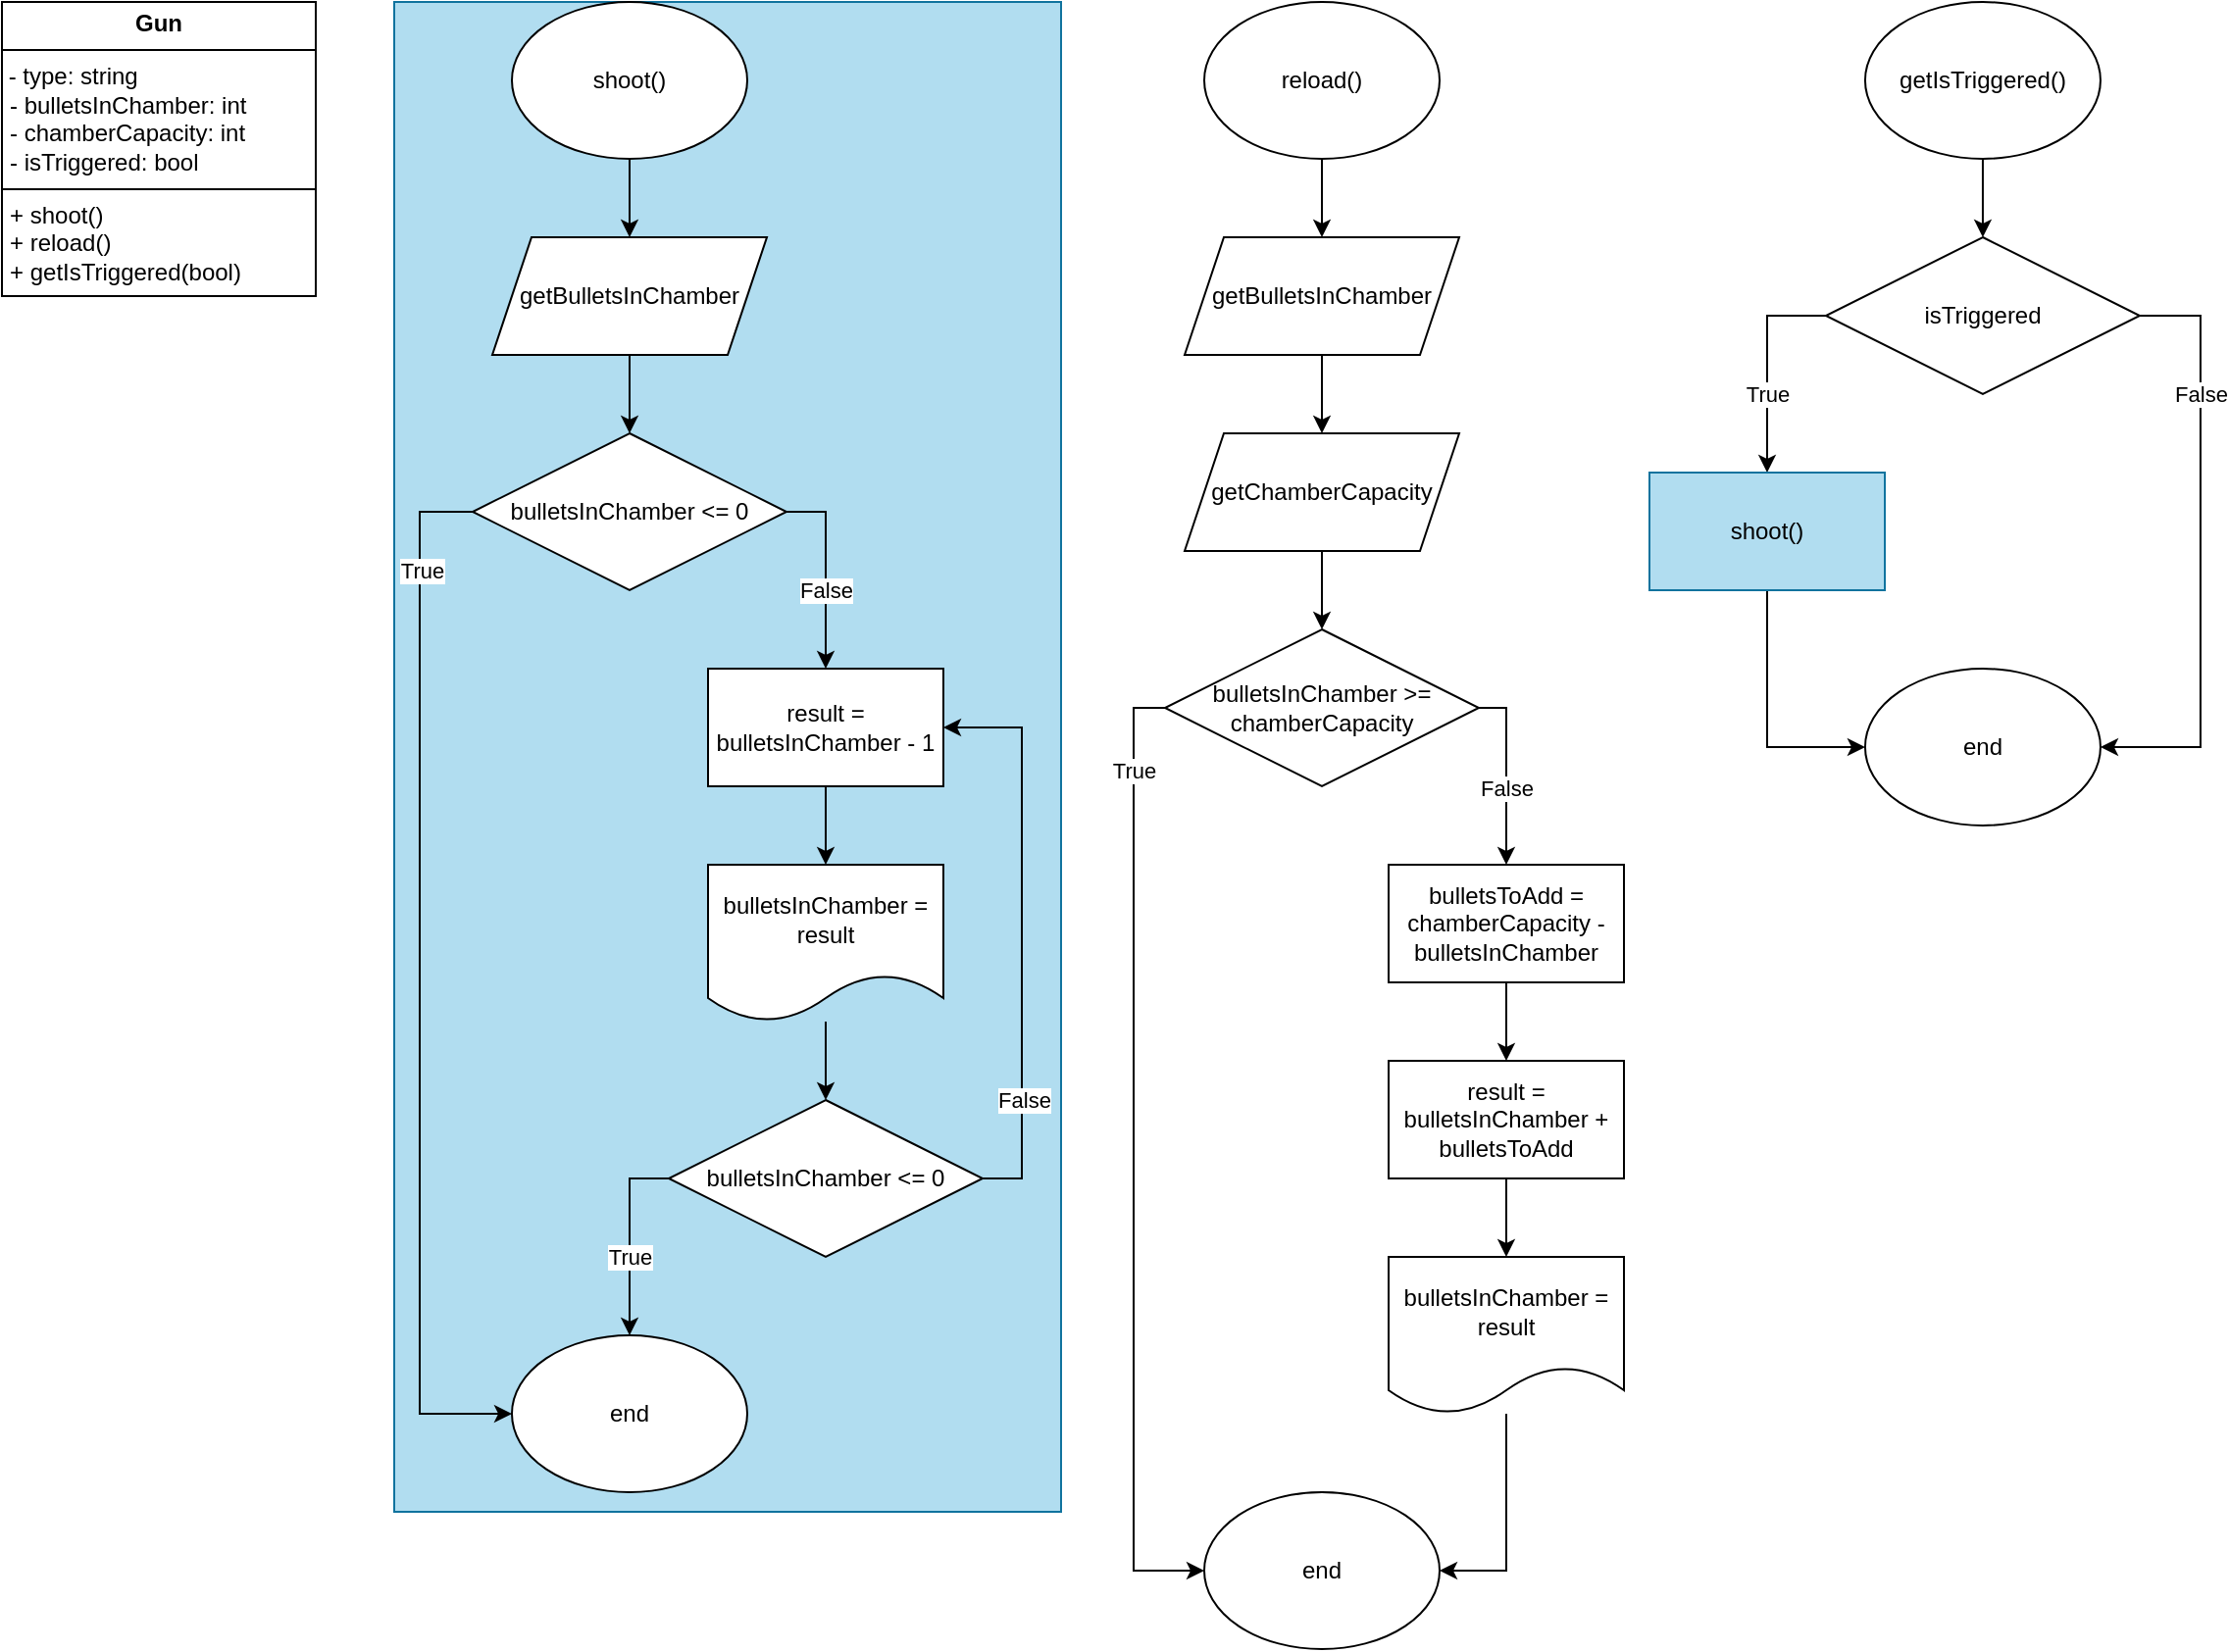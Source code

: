<mxfile version="24.3.0" type="device">
  <diagram name="Página-1" id="xO-m232qHy2haF3cP05o">
    <mxGraphModel dx="2059" dy="1060" grid="1" gridSize="10" guides="1" tooltips="1" connect="1" arrows="1" fold="1" page="1" pageScale="1" pageWidth="827" pageHeight="1169" math="0" shadow="0">
      <root>
        <mxCell id="0" />
        <mxCell id="1" parent="0" />
        <mxCell id="Y0aXFFnvP50x7_9zL7dY-65" value="" style="rounded=0;whiteSpace=wrap;html=1;rotation=-90;fillColor=#b1ddf0;strokeColor=#10739e;" vertex="1" parent="1">
          <mxGeometry x="-15" y="215" width="770" height="340" as="geometry" />
        </mxCell>
        <mxCell id="PfmC7XR5RCS_PkKDe063-81" value="&lt;p style=&quot;margin:0px;margin-top:4px;text-align:center;&quot;&gt;&lt;b&gt;Gun&lt;/b&gt;&lt;/p&gt;&lt;hr size=&quot;1&quot; style=&quot;border-style:solid;&quot;&gt;&amp;nbsp;- type: string&lt;br&gt;&lt;p style=&quot;margin:0px;margin-left:4px;&quot;&gt;- bulletsInChamber: int&lt;br&gt;&lt;/p&gt;&lt;p style=&quot;margin:0px;margin-left:4px;&quot;&gt;- chamberCapacity: int&lt;/p&gt;&lt;p style=&quot;margin:0px;margin-left:4px;&quot;&gt;- isTriggered: bool&lt;br&gt;&lt;/p&gt;&lt;hr size=&quot;1&quot; style=&quot;border-style:solid;&quot;&gt;&lt;p style=&quot;margin:0px;margin-left:4px;&quot;&gt;+ shoot()&lt;/p&gt;&lt;p style=&quot;margin:0px;margin-left:4px;&quot;&gt;+ reload()&lt;/p&gt;&lt;p style=&quot;margin:0px;margin-left:4px;&quot;&gt;+ getIsTriggered(bool)&lt;/p&gt;" style="verticalAlign=top;align=left;overflow=fill;html=1;whiteSpace=wrap;" parent="1" vertex="1">
          <mxGeometry width="160" height="150" as="geometry" />
        </mxCell>
        <mxCell id="Y0aXFFnvP50x7_9zL7dY-4" value="" style="edgeStyle=orthogonalEdgeStyle;rounded=0;orthogonalLoop=1;jettySize=auto;html=1;" edge="1" parent="1" source="WPGE28UYhvy6tjoEXF4L-3" target="Y0aXFFnvP50x7_9zL7dY-3">
          <mxGeometry relative="1" as="geometry" />
        </mxCell>
        <mxCell id="WPGE28UYhvy6tjoEXF4L-3" value="shoot()" style="ellipse;whiteSpace=wrap;html=1;" parent="1" vertex="1">
          <mxGeometry x="260" width="120" height="80" as="geometry" />
        </mxCell>
        <mxCell id="WPGE28UYhvy6tjoEXF4L-4" value="end" style="ellipse;whiteSpace=wrap;html=1;" parent="1" vertex="1">
          <mxGeometry x="260" y="680" width="120" height="80" as="geometry" />
        </mxCell>
        <mxCell id="WPGE28UYhvy6tjoEXF4L-6" value="bulletsInChamber &amp;lt;= 0" style="rhombus;whiteSpace=wrap;html=1;" parent="1" vertex="1">
          <mxGeometry x="240" y="220" width="160" height="80" as="geometry" />
        </mxCell>
        <mxCell id="WPGE28UYhvy6tjoEXF4L-11" style="edgeStyle=orthogonalEdgeStyle;rounded=0;orthogonalLoop=1;jettySize=auto;html=1;exitX=0;exitY=0.5;exitDx=0;exitDy=0;entryX=0;entryY=0.5;entryDx=0;entryDy=0;" parent="1" source="WPGE28UYhvy6tjoEXF4L-6" target="WPGE28UYhvy6tjoEXF4L-4" edge="1">
          <mxGeometry relative="1" as="geometry">
            <mxPoint x="170" y="210" as="sourcePoint" />
            <Array as="points">
              <mxPoint x="213" y="260" />
              <mxPoint x="213" y="720" />
            </Array>
            <mxPoint x="210" y="480" as="targetPoint" />
          </mxGeometry>
        </mxCell>
        <mxCell id="Y0aXFFnvP50x7_9zL7dY-6" value="True" style="edgeLabel;html=1;align=center;verticalAlign=middle;resizable=0;points=[];" vertex="1" connectable="0" parent="WPGE28UYhvy6tjoEXF4L-11">
          <mxGeometry x="-0.643" y="1" relative="1" as="geometry">
            <mxPoint y="-39" as="offset" />
          </mxGeometry>
        </mxCell>
        <mxCell id="WPGE28UYhvy6tjoEXF4L-12" style="edgeStyle=orthogonalEdgeStyle;rounded=0;orthogonalLoop=1;jettySize=auto;html=1;entryX=0.5;entryY=0;entryDx=0;entryDy=0;exitX=1;exitY=0.5;exitDx=0;exitDy=0;" parent="1" source="WPGE28UYhvy6tjoEXF4L-6" target="Y0aXFFnvP50x7_9zL7dY-8" edge="1">
          <mxGeometry relative="1" as="geometry">
            <mxPoint x="497" y="258" as="sourcePoint" />
            <mxPoint x="420" y="330" as="targetPoint" />
            <Array as="points">
              <mxPoint x="420" y="260" />
            </Array>
          </mxGeometry>
        </mxCell>
        <mxCell id="Y0aXFFnvP50x7_9zL7dY-7" value="False" style="edgeLabel;html=1;align=center;verticalAlign=middle;resizable=0;points=[];" vertex="1" connectable="0" parent="WPGE28UYhvy6tjoEXF4L-12">
          <mxGeometry x="-0.206" relative="1" as="geometry">
            <mxPoint y="20" as="offset" />
          </mxGeometry>
        </mxCell>
        <mxCell id="Y0aXFFnvP50x7_9zL7dY-5" style="edgeStyle=orthogonalEdgeStyle;rounded=0;orthogonalLoop=1;jettySize=auto;html=1;entryX=0.5;entryY=0;entryDx=0;entryDy=0;" edge="1" parent="1" source="Y0aXFFnvP50x7_9zL7dY-3" target="WPGE28UYhvy6tjoEXF4L-6">
          <mxGeometry relative="1" as="geometry" />
        </mxCell>
        <mxCell id="Y0aXFFnvP50x7_9zL7dY-3" value="getBulletsInChamber" style="shape=parallelogram;perimeter=parallelogramPerimeter;whiteSpace=wrap;html=1;fixedSize=1;" vertex="1" parent="1">
          <mxGeometry x="250" y="120" width="140" height="60" as="geometry" />
        </mxCell>
        <mxCell id="Y0aXFFnvP50x7_9zL7dY-10" style="edgeStyle=orthogonalEdgeStyle;rounded=0;orthogonalLoop=1;jettySize=auto;html=1;entryX=0.5;entryY=0;entryDx=0;entryDy=0;" edge="1" parent="1" source="Y0aXFFnvP50x7_9zL7dY-8" target="Y0aXFFnvP50x7_9zL7dY-9">
          <mxGeometry relative="1" as="geometry" />
        </mxCell>
        <mxCell id="Y0aXFFnvP50x7_9zL7dY-8" value="result = bulletsInChamber - 1" style="rounded=0;whiteSpace=wrap;html=1;" vertex="1" parent="1">
          <mxGeometry x="360" y="340" width="120" height="60" as="geometry" />
        </mxCell>
        <mxCell id="Y0aXFFnvP50x7_9zL7dY-12" style="edgeStyle=orthogonalEdgeStyle;rounded=0;orthogonalLoop=1;jettySize=auto;html=1;entryX=0.5;entryY=0;entryDx=0;entryDy=0;" edge="1" parent="1" source="Y0aXFFnvP50x7_9zL7dY-9" target="Y0aXFFnvP50x7_9zL7dY-11">
          <mxGeometry relative="1" as="geometry" />
        </mxCell>
        <mxCell id="Y0aXFFnvP50x7_9zL7dY-9" value="bulletsInChamber = result" style="shape=document;whiteSpace=wrap;html=1;boundedLbl=1;" vertex="1" parent="1">
          <mxGeometry x="360" y="440" width="120" height="80" as="geometry" />
        </mxCell>
        <mxCell id="Y0aXFFnvP50x7_9zL7dY-13" style="edgeStyle=orthogonalEdgeStyle;rounded=0;orthogonalLoop=1;jettySize=auto;html=1;exitX=0;exitY=0.5;exitDx=0;exitDy=0;entryX=0.5;entryY=0;entryDx=0;entryDy=0;" edge="1" parent="1" source="Y0aXFFnvP50x7_9zL7dY-11" target="WPGE28UYhvy6tjoEXF4L-4">
          <mxGeometry relative="1" as="geometry" />
        </mxCell>
        <mxCell id="Y0aXFFnvP50x7_9zL7dY-14" value="True" style="edgeLabel;html=1;align=center;verticalAlign=middle;resizable=0;points=[];" vertex="1" connectable="0" parent="Y0aXFFnvP50x7_9zL7dY-13">
          <mxGeometry x="-0.399" relative="1" as="geometry">
            <mxPoint y="30" as="offset" />
          </mxGeometry>
        </mxCell>
        <mxCell id="Y0aXFFnvP50x7_9zL7dY-15" style="edgeStyle=orthogonalEdgeStyle;rounded=0;orthogonalLoop=1;jettySize=auto;html=1;entryX=1;entryY=0.5;entryDx=0;entryDy=0;" edge="1" parent="1" source="Y0aXFFnvP50x7_9zL7dY-11" target="Y0aXFFnvP50x7_9zL7dY-8">
          <mxGeometry relative="1" as="geometry">
            <Array as="points">
              <mxPoint x="520" y="600" />
              <mxPoint x="520" y="370" />
            </Array>
          </mxGeometry>
        </mxCell>
        <mxCell id="Y0aXFFnvP50x7_9zL7dY-16" value="False" style="edgeLabel;html=1;align=center;verticalAlign=middle;resizable=0;points=[];" vertex="1" connectable="0" parent="Y0aXFFnvP50x7_9zL7dY-15">
          <mxGeometry x="-0.69" y="-1" relative="1" as="geometry">
            <mxPoint y="-15" as="offset" />
          </mxGeometry>
        </mxCell>
        <mxCell id="Y0aXFFnvP50x7_9zL7dY-11" value="bulletsInChamber &amp;lt;= 0" style="rhombus;whiteSpace=wrap;html=1;" vertex="1" parent="1">
          <mxGeometry x="340" y="560" width="160" height="80" as="geometry" />
        </mxCell>
        <mxCell id="Y0aXFFnvP50x7_9zL7dY-17" value="" style="edgeStyle=orthogonalEdgeStyle;rounded=0;orthogonalLoop=1;jettySize=auto;html=1;" edge="1" parent="1" source="Y0aXFFnvP50x7_9zL7dY-18" target="Y0aXFFnvP50x7_9zL7dY-23">
          <mxGeometry relative="1" as="geometry" />
        </mxCell>
        <mxCell id="Y0aXFFnvP50x7_9zL7dY-18" value="reload()" style="ellipse;whiteSpace=wrap;html=1;" vertex="1" parent="1">
          <mxGeometry x="613.0" width="120" height="80" as="geometry" />
        </mxCell>
        <mxCell id="Y0aXFFnvP50x7_9zL7dY-25" value="" style="edgeStyle=orthogonalEdgeStyle;rounded=0;orthogonalLoop=1;jettySize=auto;html=1;" edge="1" parent="1" source="Y0aXFFnvP50x7_9zL7dY-23" target="Y0aXFFnvP50x7_9zL7dY-24">
          <mxGeometry relative="1" as="geometry" />
        </mxCell>
        <mxCell id="Y0aXFFnvP50x7_9zL7dY-23" value="getBulletsInChamber" style="shape=parallelogram;perimeter=parallelogramPerimeter;whiteSpace=wrap;html=1;fixedSize=1;" vertex="1" parent="1">
          <mxGeometry x="603.0" y="120" width="140" height="60" as="geometry" />
        </mxCell>
        <mxCell id="Y0aXFFnvP50x7_9zL7dY-27" value="" style="edgeStyle=orthogonalEdgeStyle;rounded=0;orthogonalLoop=1;jettySize=auto;html=1;entryX=0.5;entryY=0;entryDx=0;entryDy=0;" edge="1" parent="1" source="Y0aXFFnvP50x7_9zL7dY-24" target="Y0aXFFnvP50x7_9zL7dY-26">
          <mxGeometry relative="1" as="geometry" />
        </mxCell>
        <mxCell id="Y0aXFFnvP50x7_9zL7dY-24" value="getChamberCapacity" style="shape=parallelogram;perimeter=parallelogramPerimeter;whiteSpace=wrap;html=1;fixedSize=1;" vertex="1" parent="1">
          <mxGeometry x="603.0" y="220" width="140" height="60" as="geometry" />
        </mxCell>
        <mxCell id="Y0aXFFnvP50x7_9zL7dY-29" value="" style="edgeStyle=orthogonalEdgeStyle;rounded=0;orthogonalLoop=1;jettySize=auto;html=1;entryX=0;entryY=0.5;entryDx=0;entryDy=0;" edge="1" parent="1" source="Y0aXFFnvP50x7_9zL7dY-26" target="Y0aXFFnvP50x7_9zL7dY-30">
          <mxGeometry relative="1" as="geometry">
            <mxPoint x="473" y="360.0" as="targetPoint" />
            <Array as="points">
              <mxPoint x="577.0" y="360" />
              <mxPoint x="577.0" y="800" />
            </Array>
          </mxGeometry>
        </mxCell>
        <mxCell id="Y0aXFFnvP50x7_9zL7dY-31" value="True" style="edgeLabel;html=1;align=center;verticalAlign=middle;resizable=0;points=[];" vertex="1" connectable="0" parent="Y0aXFFnvP50x7_9zL7dY-29">
          <mxGeometry x="-0.805" relative="1" as="geometry">
            <mxPoint as="offset" />
          </mxGeometry>
        </mxCell>
        <mxCell id="Y0aXFFnvP50x7_9zL7dY-33" value="" style="edgeStyle=orthogonalEdgeStyle;rounded=0;orthogonalLoop=1;jettySize=auto;html=1;exitX=1;exitY=0.5;exitDx=0;exitDy=0;" edge="1" parent="1" source="Y0aXFFnvP50x7_9zL7dY-26" target="Y0aXFFnvP50x7_9zL7dY-32">
          <mxGeometry relative="1" as="geometry">
            <mxPoint x="753.0" y="360" as="sourcePoint" />
            <Array as="points">
              <mxPoint x="767.0" y="360" />
            </Array>
          </mxGeometry>
        </mxCell>
        <mxCell id="Y0aXFFnvP50x7_9zL7dY-34" value="False" style="edgeLabel;html=1;align=center;verticalAlign=middle;resizable=0;points=[];" vertex="1" connectable="0" parent="Y0aXFFnvP50x7_9zL7dY-33">
          <mxGeometry x="-0.588" y="1" relative="1" as="geometry">
            <mxPoint x="-1" y="35" as="offset" />
          </mxGeometry>
        </mxCell>
        <mxCell id="Y0aXFFnvP50x7_9zL7dY-26" value="bulletsInChamber &amp;gt;= chamberCapacity" style="rhombus;whiteSpace=wrap;html=1;" vertex="1" parent="1">
          <mxGeometry x="593.0" y="320" width="160" height="80" as="geometry" />
        </mxCell>
        <mxCell id="Y0aXFFnvP50x7_9zL7dY-30" value="end" style="ellipse;whiteSpace=wrap;html=1;" vertex="1" parent="1">
          <mxGeometry x="613.0" y="760" width="120" height="80" as="geometry" />
        </mxCell>
        <mxCell id="Y0aXFFnvP50x7_9zL7dY-36" value="" style="edgeStyle=orthogonalEdgeStyle;rounded=0;orthogonalLoop=1;jettySize=auto;html=1;" edge="1" parent="1" source="Y0aXFFnvP50x7_9zL7dY-32" target="Y0aXFFnvP50x7_9zL7dY-35">
          <mxGeometry relative="1" as="geometry" />
        </mxCell>
        <mxCell id="Y0aXFFnvP50x7_9zL7dY-32" value="bulletsToAdd = chamberCapacity - bulletsInChamber" style="whiteSpace=wrap;html=1;" vertex="1" parent="1">
          <mxGeometry x="707.0" y="440" width="120" height="60" as="geometry" />
        </mxCell>
        <mxCell id="Y0aXFFnvP50x7_9zL7dY-38" style="edgeStyle=orthogonalEdgeStyle;rounded=0;orthogonalLoop=1;jettySize=auto;html=1;" edge="1" parent="1" source="Y0aXFFnvP50x7_9zL7dY-35" target="Y0aXFFnvP50x7_9zL7dY-37">
          <mxGeometry relative="1" as="geometry" />
        </mxCell>
        <mxCell id="Y0aXFFnvP50x7_9zL7dY-35" value="result = bulletsInChamber + bulletsToAdd" style="whiteSpace=wrap;html=1;" vertex="1" parent="1">
          <mxGeometry x="707.0" y="540" width="120" height="60" as="geometry" />
        </mxCell>
        <mxCell id="Y0aXFFnvP50x7_9zL7dY-51" style="edgeStyle=orthogonalEdgeStyle;rounded=0;orthogonalLoop=1;jettySize=auto;html=1;entryX=1;entryY=0.5;entryDx=0;entryDy=0;" edge="1" parent="1" source="Y0aXFFnvP50x7_9zL7dY-37" target="Y0aXFFnvP50x7_9zL7dY-30">
          <mxGeometry relative="1" as="geometry" />
        </mxCell>
        <mxCell id="Y0aXFFnvP50x7_9zL7dY-37" value="bulletsInChamber = result" style="shape=document;whiteSpace=wrap;html=1;boundedLbl=1;" vertex="1" parent="1">
          <mxGeometry x="707.0" y="640" width="120" height="80" as="geometry" />
        </mxCell>
        <mxCell id="Y0aXFFnvP50x7_9zL7dY-54" value="" style="edgeStyle=orthogonalEdgeStyle;rounded=0;orthogonalLoop=1;jettySize=auto;html=1;entryX=0.5;entryY=0;entryDx=0;entryDy=0;" edge="1" parent="1" source="Y0aXFFnvP50x7_9zL7dY-52" target="Y0aXFFnvP50x7_9zL7dY-58">
          <mxGeometry relative="1" as="geometry">
            <mxPoint x="1009.97" y="130" as="targetPoint" />
          </mxGeometry>
        </mxCell>
        <mxCell id="Y0aXFFnvP50x7_9zL7dY-52" value="getIsTriggered()" style="ellipse;whiteSpace=wrap;html=1;" vertex="1" parent="1">
          <mxGeometry x="949.97" width="120" height="80" as="geometry" />
        </mxCell>
        <mxCell id="Y0aXFFnvP50x7_9zL7dY-56" style="edgeStyle=orthogonalEdgeStyle;rounded=0;orthogonalLoop=1;jettySize=auto;html=1;exitX=0;exitY=0.5;exitDx=0;exitDy=0;entryX=0.5;entryY=0;entryDx=0;entryDy=0;" edge="1" parent="1" source="Y0aXFFnvP50x7_9zL7dY-58" target="Y0aXFFnvP50x7_9zL7dY-60">
          <mxGeometry relative="1" as="geometry">
            <mxPoint x="931.94" y="160" as="sourcePoint" />
            <Array as="points">
              <mxPoint x="900.97" y="160" />
            </Array>
          </mxGeometry>
        </mxCell>
        <mxCell id="Y0aXFFnvP50x7_9zL7dY-57" value="True" style="edgeLabel;html=1;align=center;verticalAlign=middle;resizable=0;points=[];" vertex="1" connectable="0" parent="Y0aXFFnvP50x7_9zL7dY-56">
          <mxGeometry x="-0.474" y="4" relative="1" as="geometry">
            <mxPoint x="-1" y="36" as="offset" />
          </mxGeometry>
        </mxCell>
        <mxCell id="Y0aXFFnvP50x7_9zL7dY-55" value="end" style="ellipse;whiteSpace=wrap;html=1;" vertex="1" parent="1">
          <mxGeometry x="949.97" y="340" width="120" height="80" as="geometry" />
        </mxCell>
        <mxCell id="Y0aXFFnvP50x7_9zL7dY-61" value="" style="edgeStyle=orthogonalEdgeStyle;rounded=0;orthogonalLoop=1;jettySize=auto;html=1;entryX=1;entryY=0.5;entryDx=0;entryDy=0;" edge="1" parent="1" source="Y0aXFFnvP50x7_9zL7dY-58" target="Y0aXFFnvP50x7_9zL7dY-55">
          <mxGeometry relative="1" as="geometry">
            <mxPoint x="1120.97" y="390" as="targetPoint" />
            <Array as="points">
              <mxPoint x="1120.97" y="160" />
              <mxPoint x="1120.97" y="380" />
            </Array>
          </mxGeometry>
        </mxCell>
        <mxCell id="Y0aXFFnvP50x7_9zL7dY-62" value="False" style="edgeLabel;html=1;align=center;verticalAlign=middle;resizable=0;points=[];container=0;" vertex="1" connectable="0" parent="Y0aXFFnvP50x7_9zL7dY-61">
          <mxGeometry x="-0.148" y="-3" relative="1" as="geometry">
            <mxPoint x="3" y="-58" as="offset" />
          </mxGeometry>
        </mxCell>
        <mxCell id="Y0aXFFnvP50x7_9zL7dY-58" value="isTriggered" style="rhombus;whiteSpace=wrap;html=1;" vertex="1" parent="1">
          <mxGeometry x="929.97" y="120" width="160" height="80" as="geometry" />
        </mxCell>
        <mxCell id="Y0aXFFnvP50x7_9zL7dY-66" style="edgeStyle=orthogonalEdgeStyle;rounded=0;orthogonalLoop=1;jettySize=auto;html=1;entryX=0;entryY=0.5;entryDx=0;entryDy=0;" edge="1" parent="1" source="Y0aXFFnvP50x7_9zL7dY-60" target="Y0aXFFnvP50x7_9zL7dY-55">
          <mxGeometry relative="1" as="geometry" />
        </mxCell>
        <mxCell id="Y0aXFFnvP50x7_9zL7dY-60" value="shoot()" style="whiteSpace=wrap;html=1;fillColor=#b1ddf0;strokeColor=#10739e;" vertex="1" parent="1">
          <mxGeometry x="840" y="240" width="120" height="60" as="geometry" />
        </mxCell>
      </root>
    </mxGraphModel>
  </diagram>
</mxfile>
